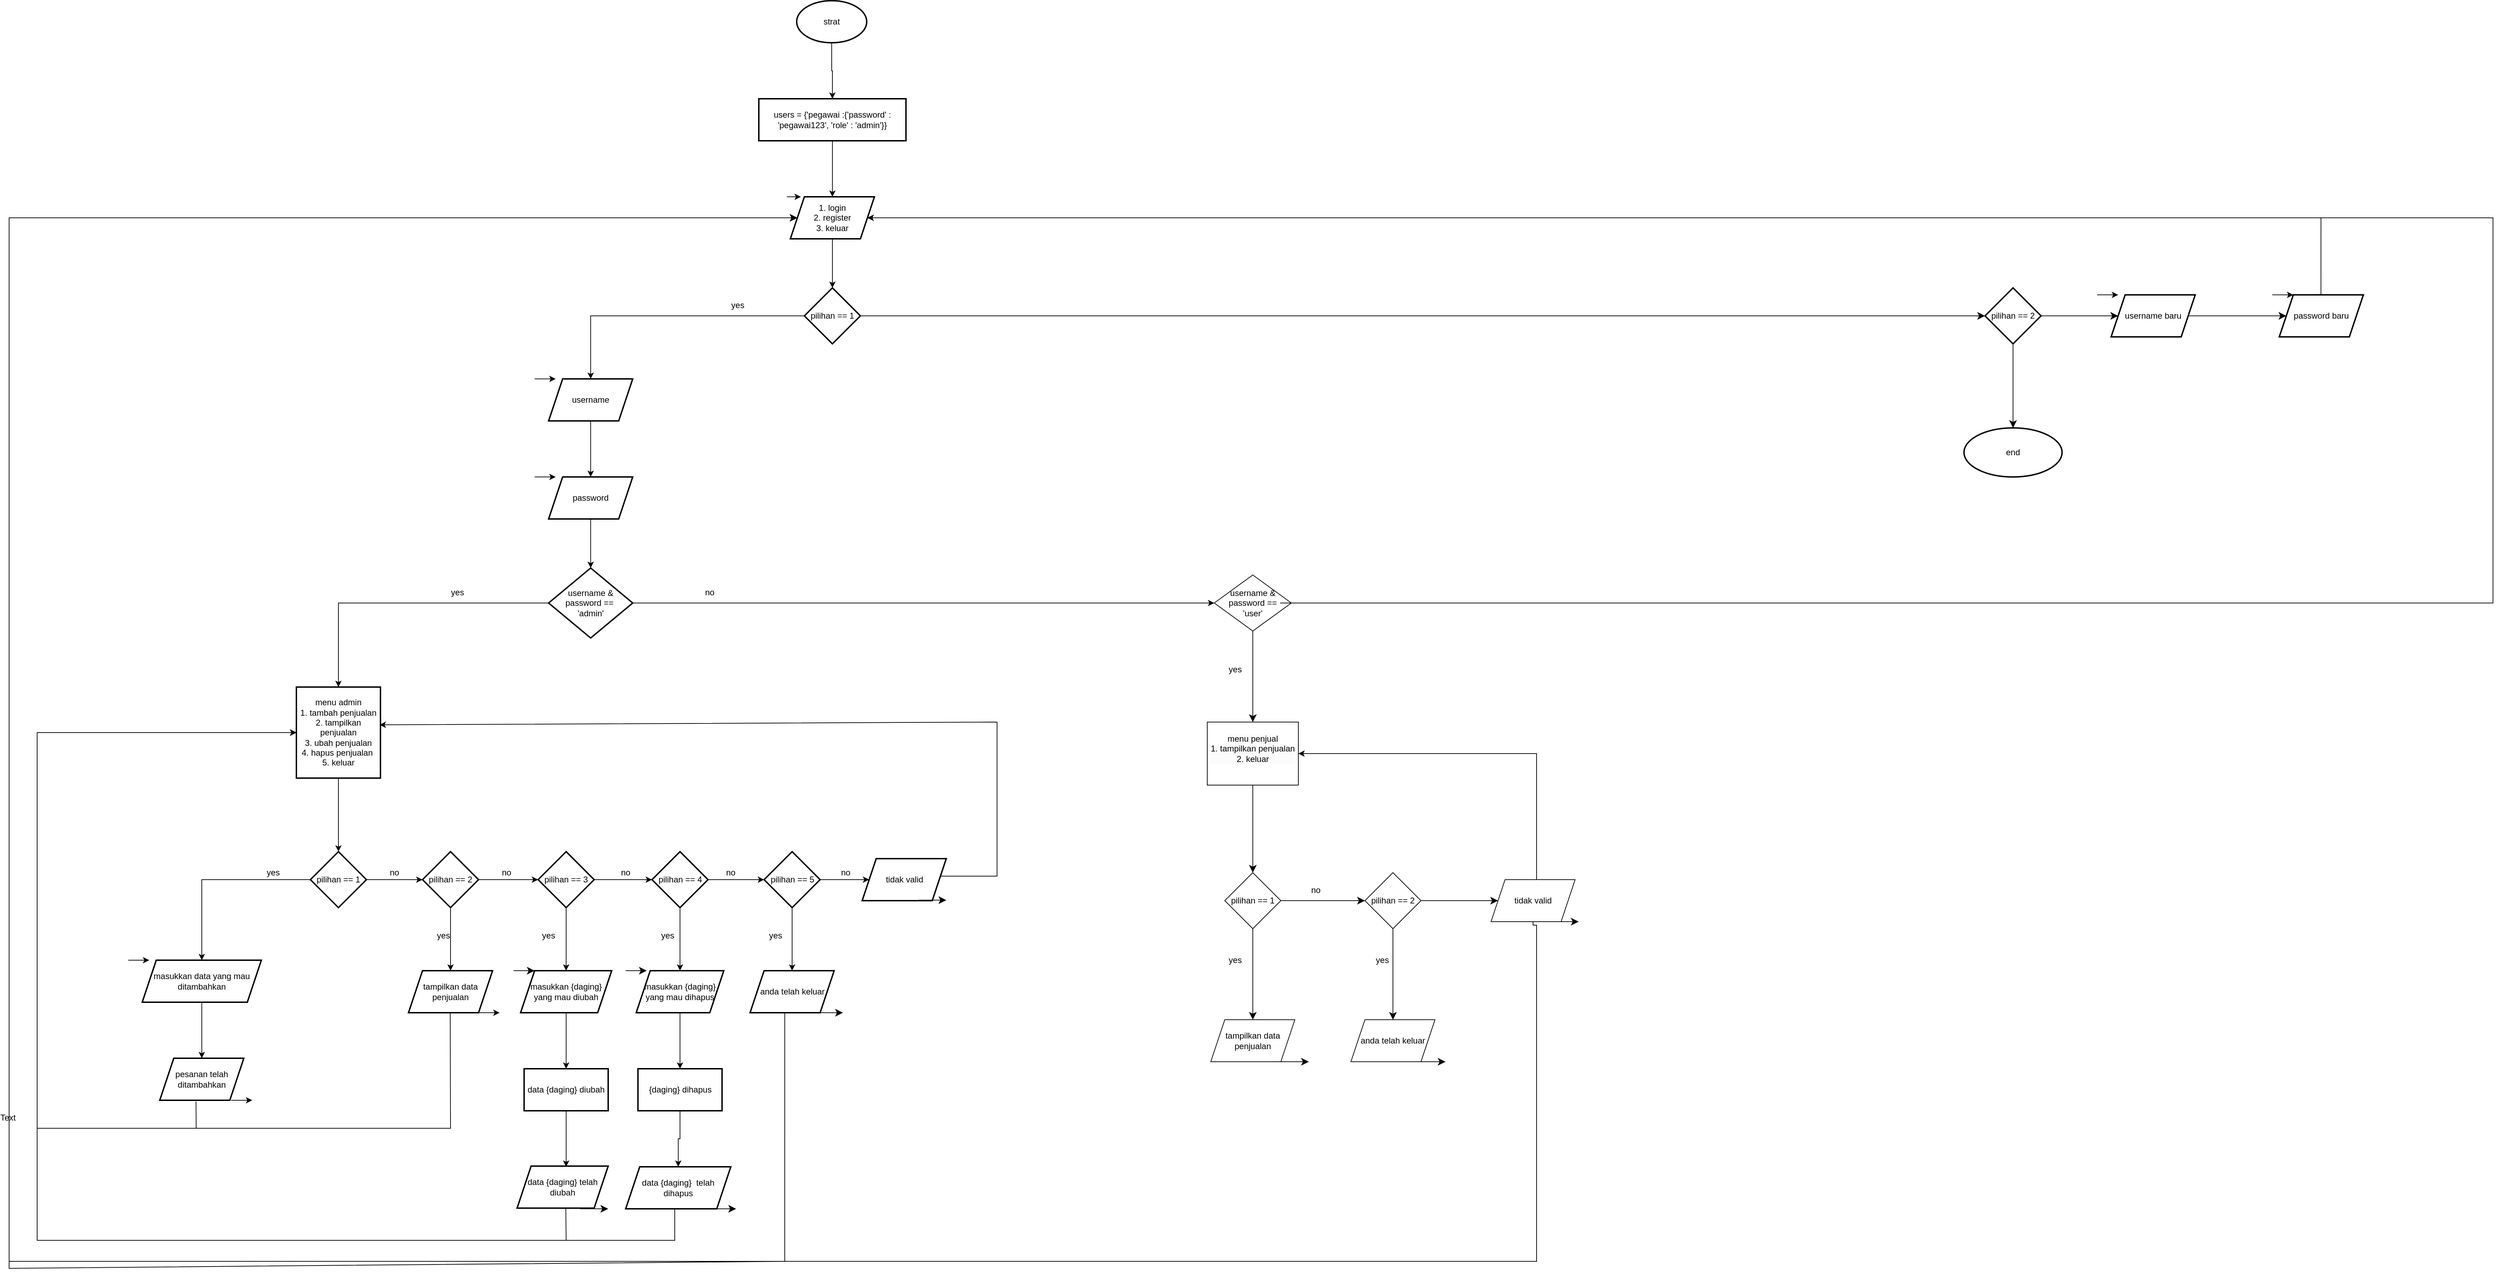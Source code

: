 <mxfile version="24.8.0">
  <diagram id="C5RBs43oDa-KdzZeNtuy" name="Page-1">
    <mxGraphModel dx="3694" dy="1451" grid="1" gridSize="10" guides="1" tooltips="1" connect="1" arrows="1" fold="1" page="1" pageScale="1" pageWidth="827" pageHeight="1169" math="0" shadow="0">
      <root>
        <mxCell id="WIyWlLk6GJQsqaUBKTNV-0" />
        <mxCell id="WIyWlLk6GJQsqaUBKTNV-1" parent="WIyWlLk6GJQsqaUBKTNV-0" />
        <mxCell id="q1uadDCMr3HN8SVtV6tf-9" value="" style="edgeStyle=orthogonalEdgeStyle;rounded=0;orthogonalLoop=1;jettySize=auto;html=1;" parent="WIyWlLk6GJQsqaUBKTNV-1" source="q1uadDCMr3HN8SVtV6tf-1" target="q1uadDCMr3HN8SVtV6tf-8" edge="1">
          <mxGeometry relative="1" as="geometry" />
        </mxCell>
        <mxCell id="q1uadDCMr3HN8SVtV6tf-1" value="strat" style="strokeWidth=2;html=1;shape=mxgraph.flowchart.start_1;whiteSpace=wrap;" parent="WIyWlLk6GJQsqaUBKTNV-1" vertex="1">
          <mxGeometry x="364" y="30" width="100" height="60" as="geometry" />
        </mxCell>
        <mxCell id="q1uadDCMr3HN8SVtV6tf-13" value="" style="edgeStyle=orthogonalEdgeStyle;rounded=0;orthogonalLoop=1;jettySize=auto;html=1;" parent="WIyWlLk6GJQsqaUBKTNV-1" source="q1uadDCMr3HN8SVtV6tf-8" target="q1uadDCMr3HN8SVtV6tf-12" edge="1">
          <mxGeometry relative="1" as="geometry" />
        </mxCell>
        <mxCell id="q1uadDCMr3HN8SVtV6tf-8" value="users = {&#39;pegawai :{&#39;password&#39; : &#39;pegawai123&#39;, &#39;role&#39; : &#39;admin&#39;}}" style="whiteSpace=wrap;html=1;strokeWidth=2;" parent="WIyWlLk6GJQsqaUBKTNV-1" vertex="1">
          <mxGeometry x="310" y="170" width="210" height="60" as="geometry" />
        </mxCell>
        <mxCell id="q1uadDCMr3HN8SVtV6tf-16" value="" style="edgeStyle=orthogonalEdgeStyle;rounded=0;orthogonalLoop=1;jettySize=auto;html=1;" parent="WIyWlLk6GJQsqaUBKTNV-1" source="q1uadDCMr3HN8SVtV6tf-12" target="q1uadDCMr3HN8SVtV6tf-15" edge="1">
          <mxGeometry relative="1" as="geometry" />
        </mxCell>
        <mxCell id="q1uadDCMr3HN8SVtV6tf-12" value="1. login&lt;div&gt;2. register&lt;/div&gt;&lt;div&gt;3. keluar&lt;/div&gt;" style="shape=parallelogram;perimeter=parallelogramPerimeter;whiteSpace=wrap;html=1;fixedSize=1;strokeWidth=2;" parent="WIyWlLk6GJQsqaUBKTNV-1" vertex="1">
          <mxGeometry x="355" y="310" width="120" height="60" as="geometry" />
        </mxCell>
        <mxCell id="q1uadDCMr3HN8SVtV6tf-14" value="" style="endArrow=classic;html=1;rounded=0;" parent="WIyWlLk6GJQsqaUBKTNV-1" edge="1">
          <mxGeometry width="50" height="50" relative="1" as="geometry">
            <mxPoint x="350" y="310" as="sourcePoint" />
            <mxPoint x="370" y="310" as="targetPoint" />
          </mxGeometry>
        </mxCell>
        <mxCell id="q1uadDCMr3HN8SVtV6tf-18" value="" style="edgeStyle=orthogonalEdgeStyle;rounded=0;orthogonalLoop=1;jettySize=auto;html=1;" parent="WIyWlLk6GJQsqaUBKTNV-1" source="q1uadDCMr3HN8SVtV6tf-15" target="q1uadDCMr3HN8SVtV6tf-17" edge="1">
          <mxGeometry relative="1" as="geometry" />
        </mxCell>
        <mxCell id="QX2Z198QxdgpChbcQ2S8-40" value="" style="edgeStyle=none;curved=1;rounded=0;orthogonalLoop=1;jettySize=auto;html=1;fontSize=12;startSize=8;endSize=8;" edge="1" parent="WIyWlLk6GJQsqaUBKTNV-1" source="q1uadDCMr3HN8SVtV6tf-15" target="QX2Z198QxdgpChbcQ2S8-39">
          <mxGeometry relative="1" as="geometry" />
        </mxCell>
        <mxCell id="q1uadDCMr3HN8SVtV6tf-15" value="pilihan == 1" style="rhombus;whiteSpace=wrap;html=1;strokeWidth=2;" parent="WIyWlLk6GJQsqaUBKTNV-1" vertex="1">
          <mxGeometry x="375" y="440" width="80" height="80" as="geometry" />
        </mxCell>
        <mxCell id="q1uadDCMr3HN8SVtV6tf-22" value="" style="edgeStyle=orthogonalEdgeStyle;rounded=0;orthogonalLoop=1;jettySize=auto;html=1;" parent="WIyWlLk6GJQsqaUBKTNV-1" source="q1uadDCMr3HN8SVtV6tf-17" target="q1uadDCMr3HN8SVtV6tf-21" edge="1">
          <mxGeometry relative="1" as="geometry" />
        </mxCell>
        <mxCell id="q1uadDCMr3HN8SVtV6tf-17" value="username" style="shape=parallelogram;perimeter=parallelogramPerimeter;whiteSpace=wrap;html=1;fixedSize=1;strokeWidth=2;" parent="WIyWlLk6GJQsqaUBKTNV-1" vertex="1">
          <mxGeometry x="10" y="570" width="120" height="60" as="geometry" />
        </mxCell>
        <mxCell id="q1uadDCMr3HN8SVtV6tf-19" value="yes" style="text;html=1;align=center;verticalAlign=middle;whiteSpace=wrap;rounded=0;" parent="WIyWlLk6GJQsqaUBKTNV-1" vertex="1">
          <mxGeometry x="250" y="450" width="60" height="30" as="geometry" />
        </mxCell>
        <mxCell id="q1uadDCMr3HN8SVtV6tf-20" value="" style="endArrow=classic;html=1;rounded=0;" parent="WIyWlLk6GJQsqaUBKTNV-1" edge="1">
          <mxGeometry width="50" height="50" relative="1" as="geometry">
            <mxPoint x="-10" y="570" as="sourcePoint" />
            <mxPoint x="20" y="570" as="targetPoint" />
          </mxGeometry>
        </mxCell>
        <mxCell id="q1uadDCMr3HN8SVtV6tf-25" value="" style="edgeStyle=orthogonalEdgeStyle;rounded=0;orthogonalLoop=1;jettySize=auto;html=1;" parent="WIyWlLk6GJQsqaUBKTNV-1" source="q1uadDCMr3HN8SVtV6tf-21" target="q1uadDCMr3HN8SVtV6tf-24" edge="1">
          <mxGeometry relative="1" as="geometry" />
        </mxCell>
        <mxCell id="q1uadDCMr3HN8SVtV6tf-21" value="password" style="shape=parallelogram;perimeter=parallelogramPerimeter;whiteSpace=wrap;html=1;fixedSize=1;strokeWidth=2;" parent="WIyWlLk6GJQsqaUBKTNV-1" vertex="1">
          <mxGeometry x="10" y="710" width="120" height="60" as="geometry" />
        </mxCell>
        <mxCell id="q1uadDCMr3HN8SVtV6tf-23" value="" style="endArrow=classic;html=1;rounded=0;" parent="WIyWlLk6GJQsqaUBKTNV-1" edge="1">
          <mxGeometry width="50" height="50" relative="1" as="geometry">
            <mxPoint x="-10" y="710" as="sourcePoint" />
            <mxPoint x="20" y="710" as="targetPoint" />
          </mxGeometry>
        </mxCell>
        <mxCell id="q1uadDCMr3HN8SVtV6tf-27" value="" style="edgeStyle=orthogonalEdgeStyle;rounded=0;orthogonalLoop=1;jettySize=auto;html=1;" parent="WIyWlLk6GJQsqaUBKTNV-1" source="q1uadDCMr3HN8SVtV6tf-24" target="q1uadDCMr3HN8SVtV6tf-26" edge="1">
          <mxGeometry relative="1" as="geometry" />
        </mxCell>
        <mxCell id="q1uadDCMr3HN8SVtV6tf-86" value="" style="edgeStyle=orthogonalEdgeStyle;rounded=0;orthogonalLoop=1;jettySize=auto;html=1;entryX=0;entryY=0.5;entryDx=0;entryDy=0;" parent="WIyWlLk6GJQsqaUBKTNV-1" source="q1uadDCMr3HN8SVtV6tf-24" target="QX2Z198QxdgpChbcQ2S8-0" edge="1">
          <mxGeometry relative="1" as="geometry">
            <mxPoint x="810" y="890" as="targetPoint" />
          </mxGeometry>
        </mxCell>
        <mxCell id="q1uadDCMr3HN8SVtV6tf-24" value="username &amp;amp; password ==&amp;nbsp;&lt;div&gt;&#39;admin&#39;&lt;/div&gt;" style="rhombus;whiteSpace=wrap;html=1;strokeWidth=2;" parent="WIyWlLk6GJQsqaUBKTNV-1" vertex="1">
          <mxGeometry x="10" y="840" width="120" height="100" as="geometry" />
        </mxCell>
        <mxCell id="q1uadDCMr3HN8SVtV6tf-30" value="" style="edgeStyle=orthogonalEdgeStyle;rounded=0;orthogonalLoop=1;jettySize=auto;html=1;" parent="WIyWlLk6GJQsqaUBKTNV-1" source="q1uadDCMr3HN8SVtV6tf-26" target="q1uadDCMr3HN8SVtV6tf-29" edge="1">
          <mxGeometry relative="1" as="geometry" />
        </mxCell>
        <mxCell id="q1uadDCMr3HN8SVtV6tf-26" value="menu admin&lt;div&gt;1. tambah penjualan&lt;/div&gt;&lt;div&gt;2. tampilkan penjualan&lt;/div&gt;&lt;div&gt;3. ubah penjualan&lt;/div&gt;&lt;div&gt;4. hapus penjualan&amp;nbsp;&lt;/div&gt;&lt;div&gt;5. keluar&lt;/div&gt;" style="whiteSpace=wrap;html=1;strokeWidth=2;" parent="WIyWlLk6GJQsqaUBKTNV-1" vertex="1">
          <mxGeometry x="-350" y="1010" width="120" height="130" as="geometry" />
        </mxCell>
        <mxCell id="q1uadDCMr3HN8SVtV6tf-28" value="yes" style="text;html=1;align=center;verticalAlign=middle;whiteSpace=wrap;rounded=0;" parent="WIyWlLk6GJQsqaUBKTNV-1" vertex="1">
          <mxGeometry x="-150" y="860" width="60" height="30" as="geometry" />
        </mxCell>
        <mxCell id="q1uadDCMr3HN8SVtV6tf-32" value="" style="edgeStyle=orthogonalEdgeStyle;rounded=0;orthogonalLoop=1;jettySize=auto;html=1;" parent="WIyWlLk6GJQsqaUBKTNV-1" source="q1uadDCMr3HN8SVtV6tf-29" target="q1uadDCMr3HN8SVtV6tf-31" edge="1">
          <mxGeometry relative="1" as="geometry" />
        </mxCell>
        <mxCell id="q1uadDCMr3HN8SVtV6tf-38" value="" style="edgeStyle=orthogonalEdgeStyle;rounded=0;orthogonalLoop=1;jettySize=auto;html=1;" parent="WIyWlLk6GJQsqaUBKTNV-1" source="q1uadDCMr3HN8SVtV6tf-29" target="q1uadDCMr3HN8SVtV6tf-37" edge="1">
          <mxGeometry relative="1" as="geometry" />
        </mxCell>
        <mxCell id="q1uadDCMr3HN8SVtV6tf-29" value="pilihan == 1" style="rhombus;whiteSpace=wrap;html=1;strokeWidth=2;" parent="WIyWlLk6GJQsqaUBKTNV-1" vertex="1">
          <mxGeometry x="-330" y="1245" width="80" height="80" as="geometry" />
        </mxCell>
        <mxCell id="q1uadDCMr3HN8SVtV6tf-34" value="" style="edgeStyle=orthogonalEdgeStyle;rounded=0;orthogonalLoop=1;jettySize=auto;html=1;" parent="WIyWlLk6GJQsqaUBKTNV-1" source="q1uadDCMr3HN8SVtV6tf-31" target="q1uadDCMr3HN8SVtV6tf-33" edge="1">
          <mxGeometry relative="1" as="geometry" />
        </mxCell>
        <mxCell id="q1uadDCMr3HN8SVtV6tf-31" value="masukkan data yang mau ditambahkan" style="shape=parallelogram;perimeter=parallelogramPerimeter;whiteSpace=wrap;html=1;fixedSize=1;strokeWidth=2;" parent="WIyWlLk6GJQsqaUBKTNV-1" vertex="1">
          <mxGeometry x="-570" y="1400" width="170" height="60" as="geometry" />
        </mxCell>
        <mxCell id="q1uadDCMr3HN8SVtV6tf-33" value="pesanan telah ditambahkan" style="shape=parallelogram;perimeter=parallelogramPerimeter;whiteSpace=wrap;html=1;fixedSize=1;strokeWidth=2;" parent="WIyWlLk6GJQsqaUBKTNV-1" vertex="1">
          <mxGeometry x="-545" y="1540" width="120" height="60" as="geometry" />
        </mxCell>
        <mxCell id="q1uadDCMr3HN8SVtV6tf-35" value="" style="endArrow=classic;html=1;rounded=0;" parent="WIyWlLk6GJQsqaUBKTNV-1" edge="1">
          <mxGeometry width="50" height="50" relative="1" as="geometry">
            <mxPoint x="-590" y="1400" as="sourcePoint" />
            <mxPoint x="-560" y="1400" as="targetPoint" />
          </mxGeometry>
        </mxCell>
        <mxCell id="q1uadDCMr3HN8SVtV6tf-36" value="" style="endArrow=classic;html=1;rounded=0;" parent="WIyWlLk6GJQsqaUBKTNV-1" edge="1">
          <mxGeometry width="50" height="50" relative="1" as="geometry">
            <mxPoint x="-443" y="1600" as="sourcePoint" />
            <mxPoint x="-413" y="1600" as="targetPoint" />
          </mxGeometry>
        </mxCell>
        <mxCell id="q1uadDCMr3HN8SVtV6tf-42" value="" style="edgeStyle=orthogonalEdgeStyle;rounded=0;orthogonalLoop=1;jettySize=auto;html=1;" parent="WIyWlLk6GJQsqaUBKTNV-1" source="q1uadDCMr3HN8SVtV6tf-37" target="q1uadDCMr3HN8SVtV6tf-41" edge="1">
          <mxGeometry relative="1" as="geometry" />
        </mxCell>
        <mxCell id="q1uadDCMr3HN8SVtV6tf-46" value="" style="edgeStyle=orthogonalEdgeStyle;rounded=0;orthogonalLoop=1;jettySize=auto;html=1;" parent="WIyWlLk6GJQsqaUBKTNV-1" source="q1uadDCMr3HN8SVtV6tf-37" target="q1uadDCMr3HN8SVtV6tf-45" edge="1">
          <mxGeometry relative="1" as="geometry" />
        </mxCell>
        <mxCell id="q1uadDCMr3HN8SVtV6tf-37" value="pilihan == 2" style="rhombus;whiteSpace=wrap;html=1;strokeWidth=2;" parent="WIyWlLk6GJQsqaUBKTNV-1" vertex="1">
          <mxGeometry x="-170" y="1245" width="80" height="80" as="geometry" />
        </mxCell>
        <mxCell id="q1uadDCMr3HN8SVtV6tf-39" value="yes" style="text;html=1;align=center;verticalAlign=middle;whiteSpace=wrap;rounded=0;" parent="WIyWlLk6GJQsqaUBKTNV-1" vertex="1">
          <mxGeometry x="-413" y="1260" width="60" height="30" as="geometry" />
        </mxCell>
        <mxCell id="q1uadDCMr3HN8SVtV6tf-40" value="no" style="text;html=1;align=center;verticalAlign=middle;whiteSpace=wrap;rounded=0;" parent="WIyWlLk6GJQsqaUBKTNV-1" vertex="1">
          <mxGeometry x="-240" y="1260" width="60" height="30" as="geometry" />
        </mxCell>
        <mxCell id="q1uadDCMr3HN8SVtV6tf-41" value="tampilkan data penjualan" style="shape=parallelogram;perimeter=parallelogramPerimeter;whiteSpace=wrap;html=1;fixedSize=1;strokeWidth=2;" parent="WIyWlLk6GJQsqaUBKTNV-1" vertex="1">
          <mxGeometry x="-190" y="1415" width="120" height="60" as="geometry" />
        </mxCell>
        <mxCell id="q1uadDCMr3HN8SVtV6tf-43" value="" style="endArrow=classic;html=1;rounded=0;" parent="WIyWlLk6GJQsqaUBKTNV-1" edge="1">
          <mxGeometry width="50" height="50" relative="1" as="geometry">
            <mxPoint x="-90" y="1475" as="sourcePoint" />
            <mxPoint x="-60" y="1475" as="targetPoint" />
          </mxGeometry>
        </mxCell>
        <mxCell id="q1uadDCMr3HN8SVtV6tf-44" value="yes" style="text;html=1;align=center;verticalAlign=middle;whiteSpace=wrap;rounded=0;" parent="WIyWlLk6GJQsqaUBKTNV-1" vertex="1">
          <mxGeometry x="-170" y="1350" width="60" height="30" as="geometry" />
        </mxCell>
        <mxCell id="q1uadDCMr3HN8SVtV6tf-48" value="" style="edgeStyle=orthogonalEdgeStyle;rounded=0;orthogonalLoop=1;jettySize=auto;html=1;" parent="WIyWlLk6GJQsqaUBKTNV-1" source="q1uadDCMr3HN8SVtV6tf-45" target="q1uadDCMr3HN8SVtV6tf-47" edge="1">
          <mxGeometry relative="1" as="geometry" />
        </mxCell>
        <mxCell id="q1uadDCMr3HN8SVtV6tf-52" value="" style="edgeStyle=orthogonalEdgeStyle;rounded=0;orthogonalLoop=1;jettySize=auto;html=1;" parent="WIyWlLk6GJQsqaUBKTNV-1" source="q1uadDCMr3HN8SVtV6tf-45" target="q1uadDCMr3HN8SVtV6tf-51" edge="1">
          <mxGeometry relative="1" as="geometry" />
        </mxCell>
        <mxCell id="q1uadDCMr3HN8SVtV6tf-45" value="pilihan == 3" style="rhombus;whiteSpace=wrap;html=1;strokeWidth=2;" parent="WIyWlLk6GJQsqaUBKTNV-1" vertex="1">
          <mxGeometry x="-5" y="1245" width="80" height="80" as="geometry" />
        </mxCell>
        <mxCell id="q1uadDCMr3HN8SVtV6tf-55" value="" style="edgeStyle=orthogonalEdgeStyle;rounded=0;orthogonalLoop=1;jettySize=auto;html=1;" parent="WIyWlLk6GJQsqaUBKTNV-1" source="q1uadDCMr3HN8SVtV6tf-47" target="q1uadDCMr3HN8SVtV6tf-54" edge="1">
          <mxGeometry relative="1" as="geometry" />
        </mxCell>
        <mxCell id="q1uadDCMr3HN8SVtV6tf-47" value="masukkan {daging} yang mau diubah" style="shape=parallelogram;perimeter=parallelogramPerimeter;whiteSpace=wrap;html=1;fixedSize=1;strokeWidth=2;" parent="WIyWlLk6GJQsqaUBKTNV-1" vertex="1">
          <mxGeometry x="-30" y="1415" width="130" height="60" as="geometry" />
        </mxCell>
        <mxCell id="q1uadDCMr3HN8SVtV6tf-60" value="" style="edgeStyle=orthogonalEdgeStyle;rounded=0;orthogonalLoop=1;jettySize=auto;html=1;" parent="WIyWlLk6GJQsqaUBKTNV-1" source="q1uadDCMr3HN8SVtV6tf-51" target="q1uadDCMr3HN8SVtV6tf-59" edge="1">
          <mxGeometry relative="1" as="geometry" />
        </mxCell>
        <mxCell id="q1uadDCMr3HN8SVtV6tf-66" value="" style="edgeStyle=orthogonalEdgeStyle;rounded=0;orthogonalLoop=1;jettySize=auto;html=1;" parent="WIyWlLk6GJQsqaUBKTNV-1" source="q1uadDCMr3HN8SVtV6tf-51" target="q1uadDCMr3HN8SVtV6tf-65" edge="1">
          <mxGeometry relative="1" as="geometry" />
        </mxCell>
        <mxCell id="q1uadDCMr3HN8SVtV6tf-51" value="pilihan == 4" style="rhombus;whiteSpace=wrap;html=1;strokeWidth=2;" parent="WIyWlLk6GJQsqaUBKTNV-1" vertex="1">
          <mxGeometry x="157.5" y="1245" width="80" height="80" as="geometry" />
        </mxCell>
        <mxCell id="q1uadDCMr3HN8SVtV6tf-57" value="" style="edgeStyle=orthogonalEdgeStyle;rounded=0;orthogonalLoop=1;jettySize=auto;html=1;" parent="WIyWlLk6GJQsqaUBKTNV-1" source="q1uadDCMr3HN8SVtV6tf-54" edge="1">
          <mxGeometry relative="1" as="geometry">
            <mxPoint x="35" y="1695" as="targetPoint" />
          </mxGeometry>
        </mxCell>
        <mxCell id="q1uadDCMr3HN8SVtV6tf-54" value="data {daging} diubah" style="whiteSpace=wrap;html=1;strokeWidth=2;" parent="WIyWlLk6GJQsqaUBKTNV-1" vertex="1">
          <mxGeometry x="-25" y="1555" width="120" height="60" as="geometry" />
        </mxCell>
        <mxCell id="q1uadDCMr3HN8SVtV6tf-58" value="data {daging} telah diubah" style="shape=parallelogram;perimeter=parallelogramPerimeter;whiteSpace=wrap;html=1;fixedSize=1;strokeWidth=2;" parent="WIyWlLk6GJQsqaUBKTNV-1" vertex="1">
          <mxGeometry x="-35" y="1694" width="130" height="60" as="geometry" />
        </mxCell>
        <mxCell id="q1uadDCMr3HN8SVtV6tf-62" value="" style="edgeStyle=orthogonalEdgeStyle;rounded=0;orthogonalLoop=1;jettySize=auto;html=1;" parent="WIyWlLk6GJQsqaUBKTNV-1" source="q1uadDCMr3HN8SVtV6tf-59" target="q1uadDCMr3HN8SVtV6tf-61" edge="1">
          <mxGeometry relative="1" as="geometry" />
        </mxCell>
        <mxCell id="q1uadDCMr3HN8SVtV6tf-59" value="masukkan {daging} yang mau dihapus" style="shape=parallelogram;perimeter=parallelogramPerimeter;whiteSpace=wrap;html=1;fixedSize=1;strokeWidth=2;" parent="WIyWlLk6GJQsqaUBKTNV-1" vertex="1">
          <mxGeometry x="135" y="1415" width="125" height="60" as="geometry" />
        </mxCell>
        <mxCell id="q1uadDCMr3HN8SVtV6tf-64" value="" style="edgeStyle=orthogonalEdgeStyle;rounded=0;orthogonalLoop=1;jettySize=auto;html=1;" parent="WIyWlLk6GJQsqaUBKTNV-1" source="q1uadDCMr3HN8SVtV6tf-61" target="q1uadDCMr3HN8SVtV6tf-63" edge="1">
          <mxGeometry relative="1" as="geometry" />
        </mxCell>
        <mxCell id="q1uadDCMr3HN8SVtV6tf-61" value="{daging} dihapus" style="whiteSpace=wrap;html=1;strokeWidth=2;" parent="WIyWlLk6GJQsqaUBKTNV-1" vertex="1">
          <mxGeometry x="137.5" y="1555" width="120" height="60" as="geometry" />
        </mxCell>
        <mxCell id="q1uadDCMr3HN8SVtV6tf-63" value="data {daging}&amp;nbsp; telah dihapus" style="shape=parallelogram;perimeter=parallelogramPerimeter;whiteSpace=wrap;html=1;fixedSize=1;strokeWidth=2;" parent="WIyWlLk6GJQsqaUBKTNV-1" vertex="1">
          <mxGeometry x="120" y="1695" width="150" height="60" as="geometry" />
        </mxCell>
        <mxCell id="q1uadDCMr3HN8SVtV6tf-68" value="" style="edgeStyle=orthogonalEdgeStyle;rounded=0;orthogonalLoop=1;jettySize=auto;html=1;" parent="WIyWlLk6GJQsqaUBKTNV-1" source="q1uadDCMr3HN8SVtV6tf-65" target="q1uadDCMr3HN8SVtV6tf-67" edge="1">
          <mxGeometry relative="1" as="geometry" />
        </mxCell>
        <mxCell id="q1uadDCMr3HN8SVtV6tf-76" value="" style="edgeStyle=orthogonalEdgeStyle;rounded=0;orthogonalLoop=1;jettySize=auto;html=1;" parent="WIyWlLk6GJQsqaUBKTNV-1" source="q1uadDCMr3HN8SVtV6tf-65" target="q1uadDCMr3HN8SVtV6tf-75" edge="1">
          <mxGeometry relative="1" as="geometry" />
        </mxCell>
        <mxCell id="q1uadDCMr3HN8SVtV6tf-65" value="pilihan == 5" style="rhombus;whiteSpace=wrap;html=1;strokeWidth=2;" parent="WIyWlLk6GJQsqaUBKTNV-1" vertex="1">
          <mxGeometry x="317.5" y="1245" width="80" height="80" as="geometry" />
        </mxCell>
        <mxCell id="q1uadDCMr3HN8SVtV6tf-67" value="anda telah keluar" style="shape=parallelogram;perimeter=parallelogramPerimeter;whiteSpace=wrap;html=1;fixedSize=1;strokeWidth=2;" parent="WIyWlLk6GJQsqaUBKTNV-1" vertex="1">
          <mxGeometry x="297.5" y="1415" width="120" height="60" as="geometry" />
        </mxCell>
        <mxCell id="q1uadDCMr3HN8SVtV6tf-69" value="no" style="text;html=1;align=center;verticalAlign=middle;whiteSpace=wrap;rounded=0;" parent="WIyWlLk6GJQsqaUBKTNV-1" vertex="1">
          <mxGeometry x="-80" y="1260" width="60" height="30" as="geometry" />
        </mxCell>
        <mxCell id="q1uadDCMr3HN8SVtV6tf-70" value="no" style="text;html=1;align=center;verticalAlign=middle;whiteSpace=wrap;rounded=0;" parent="WIyWlLk6GJQsqaUBKTNV-1" vertex="1">
          <mxGeometry x="90" y="1260" width="60" height="30" as="geometry" />
        </mxCell>
        <mxCell id="q1uadDCMr3HN8SVtV6tf-71" value="no" style="text;html=1;align=center;verticalAlign=middle;whiteSpace=wrap;rounded=0;" parent="WIyWlLk6GJQsqaUBKTNV-1" vertex="1">
          <mxGeometry x="240" y="1260" width="60" height="30" as="geometry" />
        </mxCell>
        <mxCell id="q1uadDCMr3HN8SVtV6tf-72" value="yes" style="text;html=1;align=center;verticalAlign=middle;whiteSpace=wrap;rounded=0;" parent="WIyWlLk6GJQsqaUBKTNV-1" vertex="1">
          <mxGeometry x="-20" y="1350" width="60" height="30" as="geometry" />
        </mxCell>
        <mxCell id="q1uadDCMr3HN8SVtV6tf-73" value="yes" style="text;html=1;align=center;verticalAlign=middle;whiteSpace=wrap;rounded=0;" parent="WIyWlLk6GJQsqaUBKTNV-1" vertex="1">
          <mxGeometry x="150" y="1350" width="60" height="30" as="geometry" />
        </mxCell>
        <mxCell id="q1uadDCMr3HN8SVtV6tf-74" value="yes" style="text;html=1;align=center;verticalAlign=middle;whiteSpace=wrap;rounded=0;" parent="WIyWlLk6GJQsqaUBKTNV-1" vertex="1">
          <mxGeometry x="304" y="1350" width="60" height="30" as="geometry" />
        </mxCell>
        <mxCell id="q1uadDCMr3HN8SVtV6tf-75" value="tidak valid" style="shape=parallelogram;perimeter=parallelogramPerimeter;whiteSpace=wrap;html=1;fixedSize=1;strokeWidth=2;" parent="WIyWlLk6GJQsqaUBKTNV-1" vertex="1">
          <mxGeometry x="457.5" y="1255" width="120" height="60" as="geometry" />
        </mxCell>
        <mxCell id="q1uadDCMr3HN8SVtV6tf-77" value="no" style="text;html=1;align=center;verticalAlign=middle;whiteSpace=wrap;rounded=0;" parent="WIyWlLk6GJQsqaUBKTNV-1" vertex="1">
          <mxGeometry x="404" y="1260" width="60" height="30" as="geometry" />
        </mxCell>
        <mxCell id="q1uadDCMr3HN8SVtV6tf-78" value="" style="endArrow=classic;html=1;rounded=0;entryX=0.99;entryY=0.415;entryDx=0;entryDy=0;entryPerimeter=0;" parent="WIyWlLk6GJQsqaUBKTNV-1" target="q1uadDCMr3HN8SVtV6tf-26" edge="1">
          <mxGeometry width="50" height="50" relative="1" as="geometry">
            <mxPoint x="570" y="1280" as="sourcePoint" />
            <mxPoint x="90" y="1030" as="targetPoint" />
            <Array as="points">
              <mxPoint x="650" y="1280" />
              <mxPoint x="650" y="1060" />
            </Array>
          </mxGeometry>
        </mxCell>
        <mxCell id="q1uadDCMr3HN8SVtV6tf-79" value="" style="endArrow=classic;html=1;rounded=0;entryX=0;entryY=0.5;entryDx=0;entryDy=0;exitX=0.431;exitY=1.032;exitDx=0;exitDy=0;exitPerimeter=0;" parent="WIyWlLk6GJQsqaUBKTNV-1" source="q1uadDCMr3HN8SVtV6tf-33" target="q1uadDCMr3HN8SVtV6tf-26" edge="1">
          <mxGeometry width="50" height="50" relative="1" as="geometry">
            <mxPoint x="-490" y="1600" as="sourcePoint" />
            <mxPoint x="-580" y="1250" as="targetPoint" />
            <Array as="points">
              <mxPoint x="-493" y="1640" />
              <mxPoint x="-720" y="1640" />
              <mxPoint x="-720" y="1075" />
            </Array>
          </mxGeometry>
        </mxCell>
        <mxCell id="q1uadDCMr3HN8SVtV6tf-81" value="" style="endArrow=classic;html=1;rounded=0;entryX=0;entryY=0.5;entryDx=0;entryDy=0;" parent="WIyWlLk6GJQsqaUBKTNV-1" target="q1uadDCMr3HN8SVtV6tf-26" edge="1">
          <mxGeometry width="50" height="50" relative="1" as="geometry">
            <mxPoint x="-130.48" y="1475" as="sourcePoint" />
            <mxPoint x="-430" y="1210" as="targetPoint" />
            <Array as="points">
              <mxPoint x="-130" y="1640" />
              <mxPoint x="-720" y="1640" />
              <mxPoint x="-720" y="1075" />
            </Array>
          </mxGeometry>
        </mxCell>
        <mxCell id="q1uadDCMr3HN8SVtV6tf-82" value="" style="endArrow=classic;html=1;rounded=0;entryX=0;entryY=0.5;entryDx=0;entryDy=0;" parent="WIyWlLk6GJQsqaUBKTNV-1" target="q1uadDCMr3HN8SVtV6tf-26" edge="1">
          <mxGeometry width="50" height="50" relative="1" as="geometry">
            <mxPoint x="34.52" y="1754" as="sourcePoint" />
            <mxPoint x="-340" y="1460" as="targetPoint" />
            <Array as="points">
              <mxPoint x="35" y="1800" />
              <mxPoint x="-720" y="1800" />
              <mxPoint x="-720" y="1075" />
            </Array>
          </mxGeometry>
        </mxCell>
        <mxCell id="q1uadDCMr3HN8SVtV6tf-83" value="" style="endArrow=classic;html=1;rounded=0;entryX=0;entryY=0.5;entryDx=0;entryDy=0;" parent="WIyWlLk6GJQsqaUBKTNV-1" target="q1uadDCMr3HN8SVtV6tf-26" edge="1">
          <mxGeometry width="50" height="50" relative="1" as="geometry">
            <mxPoint x="190" y="1755" as="sourcePoint" />
            <mxPoint x="-350" y="1390" as="targetPoint" />
            <Array as="points">
              <mxPoint x="190" y="1800" />
              <mxPoint x="-720" y="1800" />
              <mxPoint x="-720" y="1075" />
            </Array>
          </mxGeometry>
        </mxCell>
        <mxCell id="q1uadDCMr3HN8SVtV6tf-84" value="" style="endArrow=classic;html=1;rounded=0;entryX=0;entryY=0.5;entryDx=0;entryDy=0;" parent="WIyWlLk6GJQsqaUBKTNV-1" target="q1uadDCMr3HN8SVtV6tf-12" edge="1">
          <mxGeometry width="50" height="50" relative="1" as="geometry">
            <mxPoint x="347.02" y="1475" as="sourcePoint" />
            <mxPoint x="-260" y="740" as="targetPoint" />
            <Array as="points">
              <mxPoint x="347" y="1830" />
              <mxPoint x="-760" y="1840" />
              <mxPoint x="-760" y="340" />
            </Array>
          </mxGeometry>
        </mxCell>
        <mxCell id="QX2Z198QxdgpChbcQ2S8-38" value="Text" style="edgeLabel;html=1;align=center;verticalAlign=middle;resizable=0;points=[];fontSize=12;" vertex="1" connectable="0" parent="q1uadDCMr3HN8SVtV6tf-84">
          <mxGeometry x="-0.179" y="2" relative="1" as="geometry">
            <mxPoint as="offset" />
          </mxGeometry>
        </mxCell>
        <mxCell id="QX2Z198QxdgpChbcQ2S8-5" value="" style="edgeStyle=none;curved=1;rounded=0;orthogonalLoop=1;jettySize=auto;html=1;fontSize=12;startSize=8;endSize=8;" edge="1" parent="WIyWlLk6GJQsqaUBKTNV-1" source="QX2Z198QxdgpChbcQ2S8-0" target="QX2Z198QxdgpChbcQ2S8-4">
          <mxGeometry relative="1" as="geometry" />
        </mxCell>
        <mxCell id="QX2Z198QxdgpChbcQ2S8-0" value="username &amp;amp; password ==&lt;div&gt;&amp;nbsp;&#39;user&#39;&amp;nbsp;&lt;/div&gt;" style="rhombus;whiteSpace=wrap;html=1;" vertex="1" parent="WIyWlLk6GJQsqaUBKTNV-1">
          <mxGeometry x="960" y="850" width="110" height="80" as="geometry" />
        </mxCell>
        <mxCell id="QX2Z198QxdgpChbcQ2S8-1" value="no" style="text;html=1;align=center;verticalAlign=middle;whiteSpace=wrap;rounded=0;" vertex="1" parent="WIyWlLk6GJQsqaUBKTNV-1">
          <mxGeometry x="210" y="860" width="60" height="30" as="geometry" />
        </mxCell>
        <mxCell id="QX2Z198QxdgpChbcQ2S8-7" value="" style="edgeStyle=none;curved=1;rounded=0;orthogonalLoop=1;jettySize=auto;html=1;fontSize=12;startSize=8;endSize=8;" edge="1" parent="WIyWlLk6GJQsqaUBKTNV-1" source="QX2Z198QxdgpChbcQ2S8-4" target="QX2Z198QxdgpChbcQ2S8-6">
          <mxGeometry relative="1" as="geometry">
            <Array as="points">
              <mxPoint x="1015" y="1220" />
            </Array>
          </mxGeometry>
        </mxCell>
        <mxCell id="QX2Z198QxdgpChbcQ2S8-4" value="&#xa;&lt;span style=&quot;color: rgb(0, 0, 0); font-family: Helvetica; font-size: 12px; font-style: normal; font-variant-ligatures: normal; font-variant-caps: normal; font-weight: 400; letter-spacing: normal; orphans: 2; text-align: center; text-indent: 0px; text-transform: none; widows: 2; word-spacing: 0px; -webkit-text-stroke-width: 0px; white-space: normal; background-color: rgb(251, 251, 251); text-decoration-thickness: initial; text-decoration-style: initial; text-decoration-color: initial; display: inline !important; float: none;&quot;&gt;menu penjual&lt;/span&gt;&lt;div style=&quot;forced-color-adjust: none; color: rgb(0, 0, 0); font-family: Helvetica; font-size: 12px; font-style: normal; font-variant-ligatures: normal; font-variant-caps: normal; font-weight: 400; letter-spacing: normal; orphans: 2; text-align: center; text-indent: 0px; text-transform: none; widows: 2; word-spacing: 0px; -webkit-text-stroke-width: 0px; white-space: normal; background-color: rgb(251, 251, 251); text-decoration-thickness: initial; text-decoration-style: initial; text-decoration-color: initial;&quot;&gt;1. tampilkan penjualan&lt;/div&gt;&lt;div style=&quot;forced-color-adjust: none; color: rgb(0, 0, 0); font-family: Helvetica; font-size: 12px; font-style: normal; font-variant-ligatures: normal; font-variant-caps: normal; font-weight: 400; letter-spacing: normal; orphans: 2; text-align: center; text-indent: 0px; text-transform: none; widows: 2; word-spacing: 0px; -webkit-text-stroke-width: 0px; white-space: normal; background-color: rgb(251, 251, 251); text-decoration-thickness: initial; text-decoration-style: initial; text-decoration-color: initial;&quot;&gt;2. keluar&lt;/div&gt;&#xa;&#xa;" style="whiteSpace=wrap;html=1;" vertex="1" parent="WIyWlLk6GJQsqaUBKTNV-1">
          <mxGeometry x="950" y="1060" width="130" height="90" as="geometry" />
        </mxCell>
        <mxCell id="QX2Z198QxdgpChbcQ2S8-10" value="" style="edgeStyle=none;curved=1;rounded=0;orthogonalLoop=1;jettySize=auto;html=1;fontSize=12;startSize=8;endSize=8;" edge="1" parent="WIyWlLk6GJQsqaUBKTNV-1" source="QX2Z198QxdgpChbcQ2S8-6" target="QX2Z198QxdgpChbcQ2S8-9">
          <mxGeometry relative="1" as="geometry" />
        </mxCell>
        <mxCell id="QX2Z198QxdgpChbcQ2S8-14" value="" style="edgeStyle=none;curved=1;rounded=0;orthogonalLoop=1;jettySize=auto;html=1;fontSize=12;startSize=8;endSize=8;" edge="1" parent="WIyWlLk6GJQsqaUBKTNV-1" source="QX2Z198QxdgpChbcQ2S8-6" target="QX2Z198QxdgpChbcQ2S8-13">
          <mxGeometry relative="1" as="geometry" />
        </mxCell>
        <mxCell id="QX2Z198QxdgpChbcQ2S8-6" value="pilihan == 1" style="rhombus;whiteSpace=wrap;html=1;" vertex="1" parent="WIyWlLk6GJQsqaUBKTNV-1">
          <mxGeometry x="975" y="1275" width="80" height="80" as="geometry" />
        </mxCell>
        <mxCell id="QX2Z198QxdgpChbcQ2S8-8" value="yes" style="text;html=1;align=center;verticalAlign=middle;whiteSpace=wrap;rounded=0;" vertex="1" parent="WIyWlLk6GJQsqaUBKTNV-1">
          <mxGeometry x="960" y="970" width="60" height="30" as="geometry" />
        </mxCell>
        <mxCell id="QX2Z198QxdgpChbcQ2S8-9" value="tampilkan data penjualan" style="shape=parallelogram;perimeter=parallelogramPerimeter;whiteSpace=wrap;html=1;fixedSize=1;" vertex="1" parent="WIyWlLk6GJQsqaUBKTNV-1">
          <mxGeometry x="955" y="1485" width="120" height="60" as="geometry" />
        </mxCell>
        <mxCell id="QX2Z198QxdgpChbcQ2S8-11" value="" style="endArrow=classic;html=1;rounded=0;fontSize=12;startSize=8;endSize=8;curved=1;" edge="1" parent="WIyWlLk6GJQsqaUBKTNV-1">
          <mxGeometry width="50" height="50" relative="1" as="geometry">
            <mxPoint x="1055" y="1545" as="sourcePoint" />
            <mxPoint x="1095" y="1545" as="targetPoint" />
          </mxGeometry>
        </mxCell>
        <mxCell id="QX2Z198QxdgpChbcQ2S8-12" value="yes" style="text;html=1;align=center;verticalAlign=middle;whiteSpace=wrap;rounded=0;" vertex="1" parent="WIyWlLk6GJQsqaUBKTNV-1">
          <mxGeometry x="960" y="1385" width="60" height="30" as="geometry" />
        </mxCell>
        <mxCell id="QX2Z198QxdgpChbcQ2S8-17" value="" style="edgeStyle=none;curved=1;rounded=0;orthogonalLoop=1;jettySize=auto;html=1;fontSize=12;startSize=8;endSize=8;" edge="1" parent="WIyWlLk6GJQsqaUBKTNV-1" source="QX2Z198QxdgpChbcQ2S8-13" target="QX2Z198QxdgpChbcQ2S8-16">
          <mxGeometry relative="1" as="geometry" />
        </mxCell>
        <mxCell id="QX2Z198QxdgpChbcQ2S8-28" value="" style="edgeStyle=none;curved=1;rounded=0;orthogonalLoop=1;jettySize=auto;html=1;fontSize=12;startSize=8;endSize=8;" edge="1" parent="WIyWlLk6GJQsqaUBKTNV-1" source="QX2Z198QxdgpChbcQ2S8-13" target="QX2Z198QxdgpChbcQ2S8-27">
          <mxGeometry relative="1" as="geometry" />
        </mxCell>
        <mxCell id="QX2Z198QxdgpChbcQ2S8-13" value="pilihan == 2" style="rhombus;whiteSpace=wrap;html=1;" vertex="1" parent="WIyWlLk6GJQsqaUBKTNV-1">
          <mxGeometry x="1175" y="1275" width="80" height="80" as="geometry" />
        </mxCell>
        <mxCell id="QX2Z198QxdgpChbcQ2S8-15" value="no" style="text;html=1;align=center;verticalAlign=middle;whiteSpace=wrap;rounded=0;" vertex="1" parent="WIyWlLk6GJQsqaUBKTNV-1">
          <mxGeometry x="1075" y="1285" width="60" height="30" as="geometry" />
        </mxCell>
        <mxCell id="QX2Z198QxdgpChbcQ2S8-16" value="anda telah keluar" style="shape=parallelogram;perimeter=parallelogramPerimeter;whiteSpace=wrap;html=1;fixedSize=1;" vertex="1" parent="WIyWlLk6GJQsqaUBKTNV-1">
          <mxGeometry x="1155" y="1485" width="120" height="60" as="geometry" />
        </mxCell>
        <mxCell id="QX2Z198QxdgpChbcQ2S8-18" value="" style="endArrow=classic;html=1;rounded=0;fontSize=12;startSize=8;endSize=8;curved=1;" edge="1" parent="WIyWlLk6GJQsqaUBKTNV-1">
          <mxGeometry width="50" height="50" relative="1" as="geometry">
            <mxPoint x="1250" y="1545" as="sourcePoint" />
            <mxPoint x="1290" y="1545" as="targetPoint" />
          </mxGeometry>
        </mxCell>
        <mxCell id="QX2Z198QxdgpChbcQ2S8-19" value="" style="endArrow=classic;html=1;rounded=0;fontSize=12;startSize=8;endSize=8;curved=1;" edge="1" parent="WIyWlLk6GJQsqaUBKTNV-1">
          <mxGeometry width="50" height="50" relative="1" as="geometry">
            <mxPoint x="390" y="1475" as="sourcePoint" />
            <mxPoint x="430" y="1475" as="targetPoint" />
          </mxGeometry>
        </mxCell>
        <mxCell id="QX2Z198QxdgpChbcQ2S8-20" value="" style="endArrow=classic;html=1;rounded=0;fontSize=12;startSize=8;endSize=8;curved=1;" edge="1" parent="WIyWlLk6GJQsqaUBKTNV-1">
          <mxGeometry width="50" height="50" relative="1" as="geometry">
            <mxPoint x="237.5" y="1755" as="sourcePoint" />
            <mxPoint x="277.5" y="1755" as="targetPoint" />
          </mxGeometry>
        </mxCell>
        <mxCell id="QX2Z198QxdgpChbcQ2S8-21" value="" style="endArrow=classic;html=1;rounded=0;fontSize=12;startSize=8;endSize=8;curved=1;" edge="1" parent="WIyWlLk6GJQsqaUBKTNV-1">
          <mxGeometry width="50" height="50" relative="1" as="geometry">
            <mxPoint x="55" y="1755" as="sourcePoint" />
            <mxPoint x="95" y="1755" as="targetPoint" />
          </mxGeometry>
        </mxCell>
        <mxCell id="QX2Z198QxdgpChbcQ2S8-22" value="" style="endArrow=classic;html=1;rounded=0;fontSize=12;startSize=8;endSize=8;curved=1;" edge="1" parent="WIyWlLk6GJQsqaUBKTNV-1">
          <mxGeometry width="50" height="50" relative="1" as="geometry">
            <mxPoint x="-40" y="1415" as="sourcePoint" />
            <mxPoint x="-10" y="1415" as="targetPoint" />
          </mxGeometry>
        </mxCell>
        <mxCell id="QX2Z198QxdgpChbcQ2S8-23" value="" style="endArrow=classic;html=1;rounded=0;fontSize=12;startSize=8;endSize=8;curved=1;" edge="1" parent="WIyWlLk6GJQsqaUBKTNV-1">
          <mxGeometry width="50" height="50" relative="1" as="geometry">
            <mxPoint x="120" y="1415" as="sourcePoint" />
            <mxPoint x="150" y="1415" as="targetPoint" />
          </mxGeometry>
        </mxCell>
        <mxCell id="QX2Z198QxdgpChbcQ2S8-25" value="" style="endArrow=classic;html=1;rounded=0;fontSize=12;startSize=8;endSize=8;curved=1;" edge="1" parent="WIyWlLk6GJQsqaUBKTNV-1">
          <mxGeometry width="50" height="50" relative="1" as="geometry">
            <mxPoint x="537.5" y="1314.26" as="sourcePoint" />
            <mxPoint x="577.5" y="1314.26" as="targetPoint" />
          </mxGeometry>
        </mxCell>
        <mxCell id="QX2Z198QxdgpChbcQ2S8-26" value="yes" style="text;html=1;align=center;verticalAlign=middle;whiteSpace=wrap;rounded=0;" vertex="1" parent="WIyWlLk6GJQsqaUBKTNV-1">
          <mxGeometry x="1170" y="1385" width="60" height="30" as="geometry" />
        </mxCell>
        <mxCell id="QX2Z198QxdgpChbcQ2S8-27" value="tidak valid" style="shape=parallelogram;perimeter=parallelogramPerimeter;whiteSpace=wrap;html=1;fixedSize=1;" vertex="1" parent="WIyWlLk6GJQsqaUBKTNV-1">
          <mxGeometry x="1355" y="1285" width="120" height="60" as="geometry" />
        </mxCell>
        <mxCell id="QX2Z198QxdgpChbcQ2S8-29" value="" style="endArrow=classic;html=1;rounded=0;fontSize=12;startSize=8;endSize=8;curved=1;" edge="1" parent="WIyWlLk6GJQsqaUBKTNV-1">
          <mxGeometry width="50" height="50" relative="1" as="geometry">
            <mxPoint x="1440" y="1345" as="sourcePoint" />
            <mxPoint x="1480" y="1345" as="targetPoint" />
          </mxGeometry>
        </mxCell>
        <mxCell id="QX2Z198QxdgpChbcQ2S8-34" value="" style="edgeStyle=orthogonalEdgeStyle;rounded=0;orthogonalLoop=1;jettySize=auto;html=1;entryX=1;entryY=0.5;entryDx=0;entryDy=0;" edge="1" parent="WIyWlLk6GJQsqaUBKTNV-1" target="QX2Z198QxdgpChbcQ2S8-4">
          <mxGeometry relative="1" as="geometry">
            <mxPoint x="1420" y="1285" as="sourcePoint" />
            <mxPoint x="1420" y="1200" as="targetPoint" />
            <Array as="points">
              <mxPoint x="1420" y="1105" />
            </Array>
          </mxGeometry>
        </mxCell>
        <mxCell id="QX2Z198QxdgpChbcQ2S8-37" value="" style="endArrow=classic;html=1;rounded=0;fontSize=12;startSize=8;endSize=8;edgeStyle=orthogonalEdgeStyle;entryX=0;entryY=0.5;entryDx=0;entryDy=0;exitX=0.5;exitY=1;exitDx=0;exitDy=0;" edge="1" parent="WIyWlLk6GJQsqaUBKTNV-1" source="QX2Z198QxdgpChbcQ2S8-27" target="q1uadDCMr3HN8SVtV6tf-12">
          <mxGeometry width="50" height="50" relative="1" as="geometry">
            <mxPoint x="1430" y="1350" as="sourcePoint" />
            <mxPoint x="250" y="340" as="targetPoint" />
            <Array as="points">
              <mxPoint x="1415" y="1350" />
              <mxPoint x="1420" y="1350" />
              <mxPoint x="1420" y="1830" />
              <mxPoint x="-760" y="1830" />
              <mxPoint x="-760" y="340" />
            </Array>
          </mxGeometry>
        </mxCell>
        <mxCell id="QX2Z198QxdgpChbcQ2S8-46" value="" style="edgeStyle=none;curved=1;rounded=0;orthogonalLoop=1;jettySize=auto;html=1;fontSize=12;startSize=8;endSize=8;" edge="1" parent="WIyWlLk6GJQsqaUBKTNV-1" source="QX2Z198QxdgpChbcQ2S8-39" target="QX2Z198QxdgpChbcQ2S8-45">
          <mxGeometry relative="1" as="geometry" />
        </mxCell>
        <mxCell id="QX2Z198QxdgpChbcQ2S8-54" value="" style="edgeStyle=none;curved=1;rounded=0;orthogonalLoop=1;jettySize=auto;html=1;fontSize=12;startSize=8;endSize=8;" edge="1" parent="WIyWlLk6GJQsqaUBKTNV-1" source="QX2Z198QxdgpChbcQ2S8-39" target="QX2Z198QxdgpChbcQ2S8-53">
          <mxGeometry relative="1" as="geometry" />
        </mxCell>
        <mxCell id="QX2Z198QxdgpChbcQ2S8-39" value="pilihan == 2" style="rhombus;whiteSpace=wrap;html=1;strokeWidth=2;" vertex="1" parent="WIyWlLk6GJQsqaUBKTNV-1">
          <mxGeometry x="2060" y="440" width="80" height="80" as="geometry" />
        </mxCell>
        <mxCell id="QX2Z198QxdgpChbcQ2S8-50" value="" style="edgeStyle=none;curved=1;rounded=0;orthogonalLoop=1;jettySize=auto;html=1;fontSize=12;startSize=8;endSize=8;" edge="1" parent="WIyWlLk6GJQsqaUBKTNV-1" source="QX2Z198QxdgpChbcQ2S8-45" target="QX2Z198QxdgpChbcQ2S8-49">
          <mxGeometry relative="1" as="geometry" />
        </mxCell>
        <mxCell id="QX2Z198QxdgpChbcQ2S8-45" value="username baru" style="shape=parallelogram;perimeter=parallelogramPerimeter;whiteSpace=wrap;html=1;fixedSize=1;strokeWidth=2;" vertex="1" parent="WIyWlLk6GJQsqaUBKTNV-1">
          <mxGeometry x="2240" y="450" width="120" height="60" as="geometry" />
        </mxCell>
        <mxCell id="QX2Z198QxdgpChbcQ2S8-49" value="password baru" style="shape=parallelogram;perimeter=parallelogramPerimeter;whiteSpace=wrap;html=1;fixedSize=1;strokeWidth=2;" vertex="1" parent="WIyWlLk6GJQsqaUBKTNV-1">
          <mxGeometry x="2480" y="450" width="120" height="60" as="geometry" />
        </mxCell>
        <mxCell id="QX2Z198QxdgpChbcQ2S8-51" value="" style="endArrow=classic;html=1;rounded=0;" edge="1" parent="WIyWlLk6GJQsqaUBKTNV-1">
          <mxGeometry width="50" height="50" relative="1" as="geometry">
            <mxPoint x="2220" y="450" as="sourcePoint" />
            <mxPoint x="2250" y="450" as="targetPoint" />
          </mxGeometry>
        </mxCell>
        <mxCell id="QX2Z198QxdgpChbcQ2S8-52" value="" style="endArrow=classic;html=1;rounded=0;" edge="1" parent="WIyWlLk6GJQsqaUBKTNV-1">
          <mxGeometry width="50" height="50" relative="1" as="geometry">
            <mxPoint x="2470" y="450" as="sourcePoint" />
            <mxPoint x="2500" y="450" as="targetPoint" />
          </mxGeometry>
        </mxCell>
        <mxCell id="QX2Z198QxdgpChbcQ2S8-53" value="end" style="ellipse;whiteSpace=wrap;html=1;strokeWidth=2;" vertex="1" parent="WIyWlLk6GJQsqaUBKTNV-1">
          <mxGeometry x="2030" y="640" width="140" height="70" as="geometry" />
        </mxCell>
        <mxCell id="QX2Z198QxdgpChbcQ2S8-56" value="" style="edgeStyle=orthogonalEdgeStyle;rounded=0;orthogonalLoop=1;jettySize=auto;html=1;entryX=1;entryY=0.5;entryDx=0;entryDy=0;" edge="1" parent="WIyWlLk6GJQsqaUBKTNV-1" target="q1uadDCMr3HN8SVtV6tf-12">
          <mxGeometry relative="1" as="geometry">
            <mxPoint x="2539.47" y="450" as="sourcePoint" />
            <mxPoint x="1700" y="240" as="targetPoint" />
            <Array as="points">
              <mxPoint x="2540" y="340" />
            </Array>
          </mxGeometry>
        </mxCell>
        <mxCell id="QX2Z198QxdgpChbcQ2S8-57" value="" style="edgeStyle=orthogonalEdgeStyle;rounded=0;orthogonalLoop=1;jettySize=auto;html=1;entryX=1;entryY=0.5;entryDx=0;entryDy=0;" edge="1" parent="WIyWlLk6GJQsqaUBKTNV-1" target="q1uadDCMr3HN8SVtV6tf-12">
          <mxGeometry relative="1" as="geometry">
            <mxPoint x="1054" y="890" as="sourcePoint" />
            <mxPoint x="464" y="341.67" as="targetPoint" />
            <Array as="points">
              <mxPoint x="2785" y="890" />
              <mxPoint x="2785" y="340" />
            </Array>
          </mxGeometry>
        </mxCell>
      </root>
    </mxGraphModel>
  </diagram>
</mxfile>

